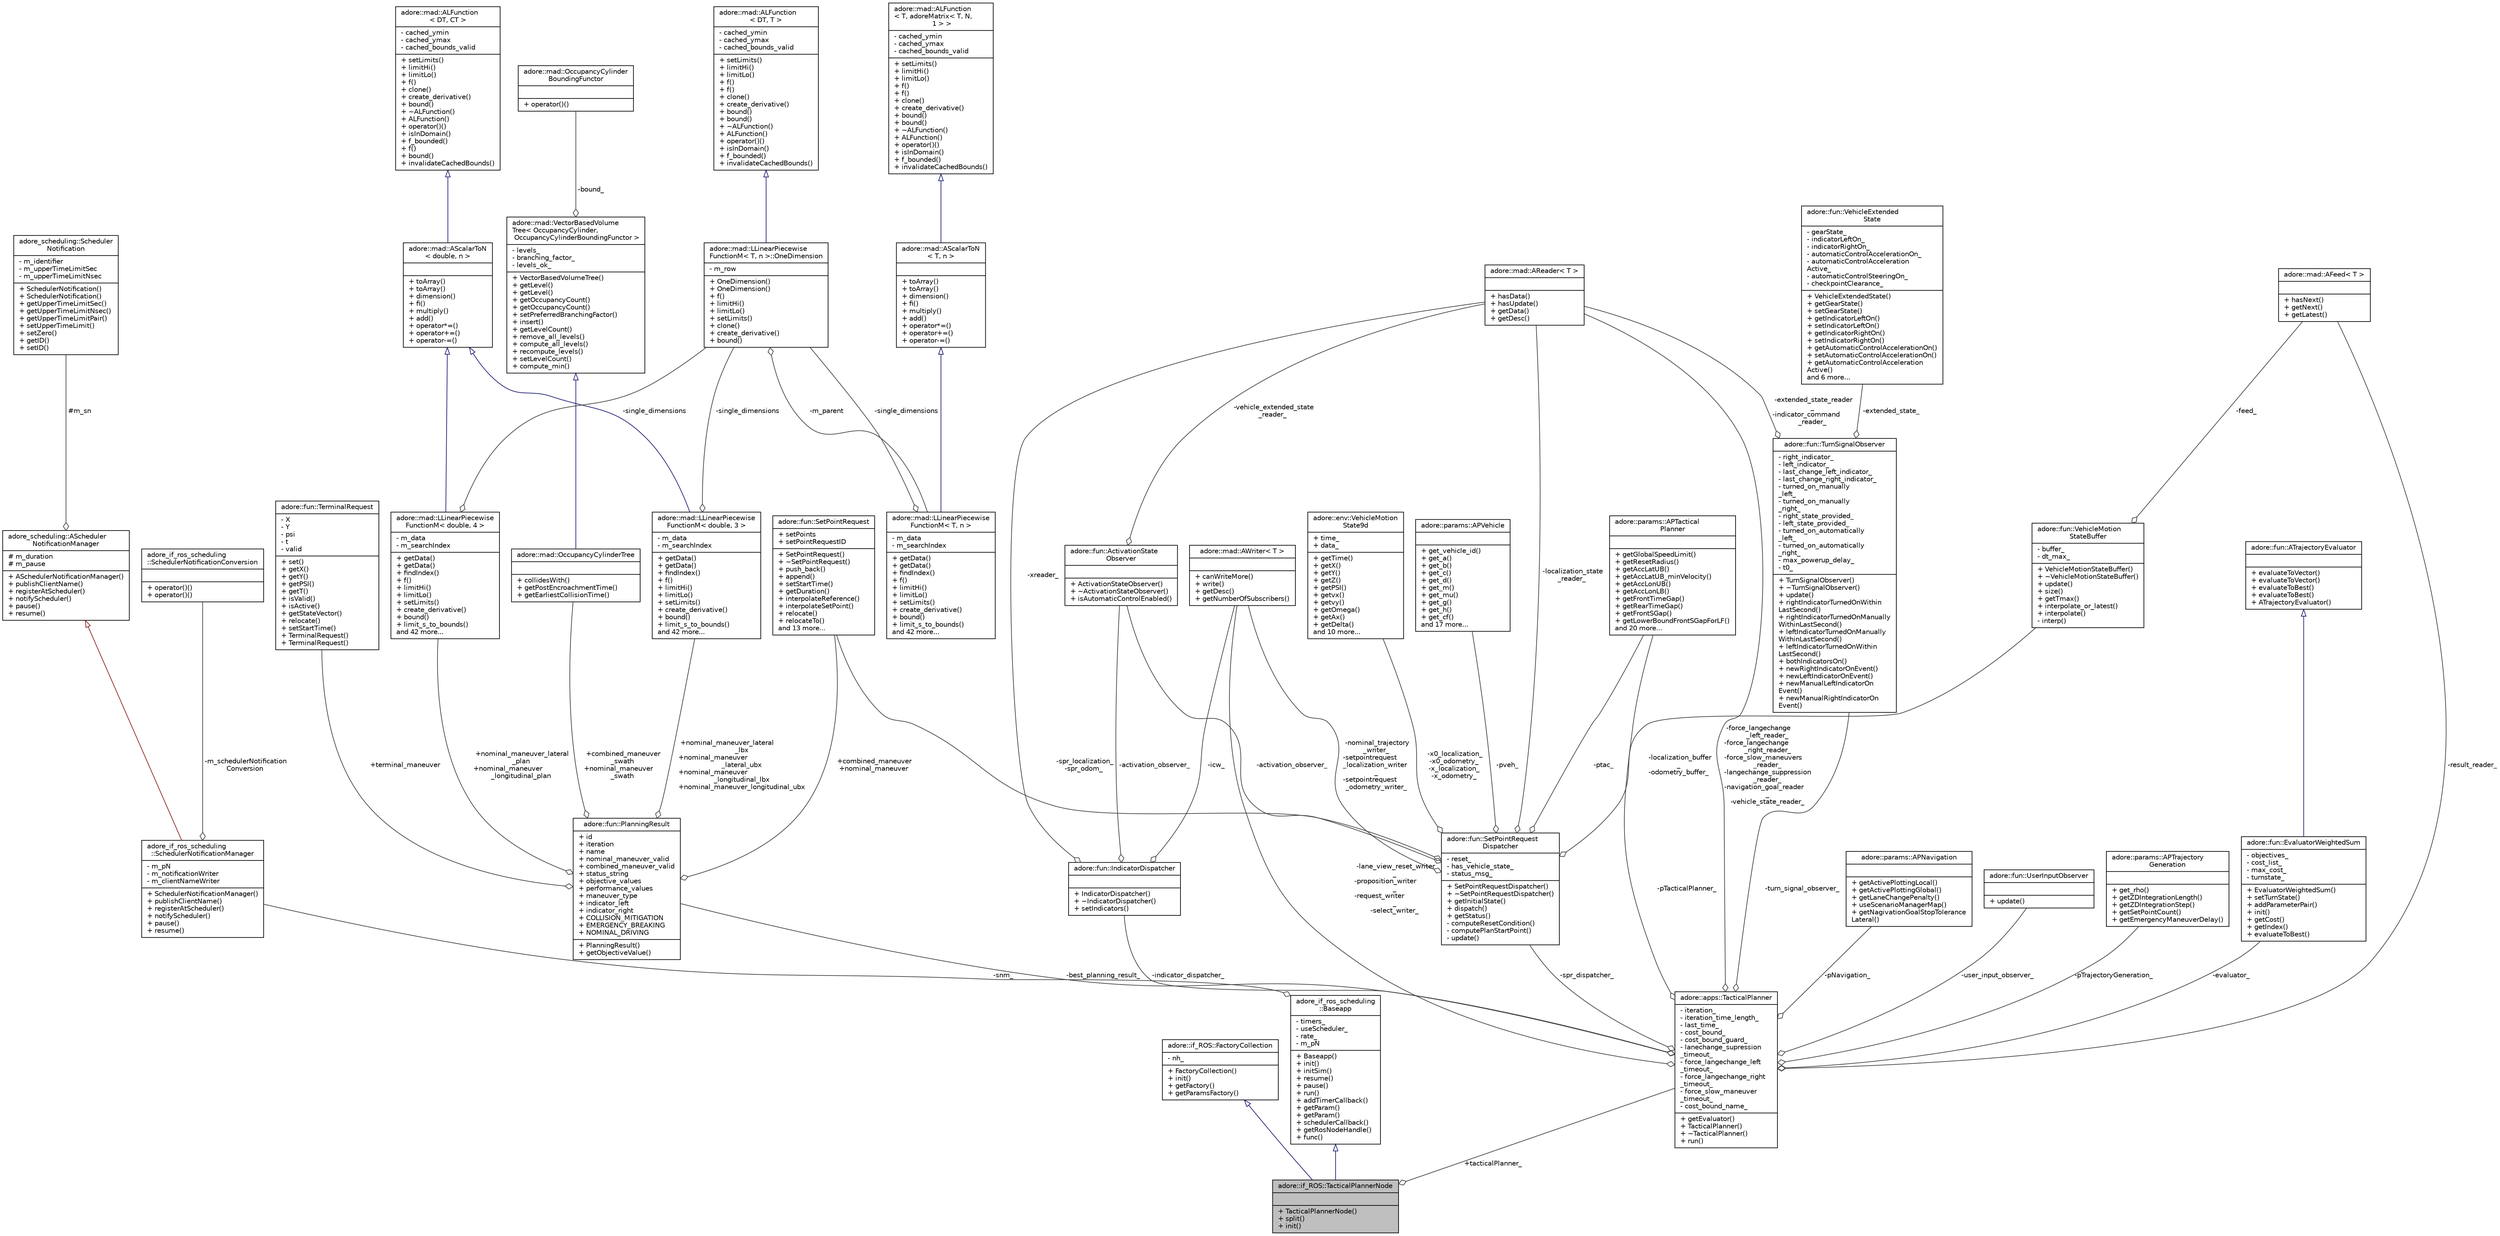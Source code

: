 digraph "adore::if_ROS::TacticalPlannerNode"
{
 // LATEX_PDF_SIZE
  edge [fontname="Helvetica",fontsize="10",labelfontname="Helvetica",labelfontsize="10"];
  node [fontname="Helvetica",fontsize="10",shape=record];
  Node1 [label="{adore::if_ROS::TacticalPlannerNode\n||+ TacticalPlannerNode()\l+ split()\l+ init()\l}",height=0.2,width=0.4,color="black", fillcolor="grey75", style="filled", fontcolor="black",tooltip=" "];
  Node2 -> Node1 [dir="back",color="midnightblue",fontsize="10",style="solid",arrowtail="onormal",fontname="Helvetica"];
  Node2 [label="{adore::if_ROS::FactoryCollection\n|- nh_\l|+ FactoryCollection()\l+ init()\l+ getFactory()\l+ getParamsFactory()\l}",height=0.2,width=0.4,color="black", fillcolor="white", style="filled",URL="$classadore_1_1if__ROS_1_1FactoryCollection.html",tooltip=" "];
  Node3 -> Node1 [dir="back",color="midnightblue",fontsize="10",style="solid",arrowtail="onormal",fontname="Helvetica"];
  Node3 [label="{adore_if_ros_scheduling\l::Baseapp\n|- timers_\l- useScheduler_\l- rate_\l- m_pN\l|+ Baseapp()\l+ init()\l+ initSim()\l+ resume()\l+ pause()\l+ run()\l+ addTimerCallback()\l+ getParam()\l+ getParam()\l+ schedulerCallback()\l+ getRosNodeHandle()\l+ func()\l}",height=0.2,width=0.4,color="black", fillcolor="white", style="filled",URL="$classadore__if__ros__scheduling_1_1Baseapp.html",tooltip=" "];
  Node4 -> Node3 [color="grey25",fontsize="10",style="solid",label=" -snm_" ,arrowhead="odiamond",fontname="Helvetica"];
  Node4 [label="{adore_if_ros_scheduling\l::SchedulerNotificationManager\n|- m_pN\l- m_notificationWriter\l- m_clientNameWriter\l|+ SchedulerNotificationManager()\l+ publishClientName()\l+ registerAtScheduler()\l+ notifyScheduler()\l+ pause()\l+ resume()\l}",height=0.2,width=0.4,color="black", fillcolor="white", style="filled",URL="$classadore__if__ros__scheduling_1_1SchedulerNotificationManager.html",tooltip=" "];
  Node5 -> Node4 [dir="back",color="firebrick4",fontsize="10",style="solid",arrowtail="onormal",fontname="Helvetica"];
  Node5 [label="{adore_scheduling::AScheduler\lNotificationManager\n|# m_duration\l# m_pause\l|+ ASchedulerNotificationManager()\l+ publishClientName()\l+ registerAtScheduler()\l+ notifyScheduler()\l+ pause()\l+ resume()\l}",height=0.2,width=0.4,color="black", fillcolor="white", style="filled",URL="$classadore__scheduling_1_1ASchedulerNotificationManager.html",tooltip=" "];
  Node6 -> Node5 [color="grey25",fontsize="10",style="solid",label=" #m_sn" ,arrowhead="odiamond",fontname="Helvetica"];
  Node6 [label="{adore_scheduling::Scheduler\lNotification\n|- m_identifier\l- m_upperTimeLimitSec\l- m_upperTimeLimitNsec\l|+ SchedulerNotification()\l+ SchedulerNotification()\l+ getUpperTimeLimitSec()\l+ getUpperTimeLimitNsec()\l+ getUpperTimeLimitPair()\l+ setUpperTimeLimit()\l+ setZero()\l+ getID()\l+ setID()\l}",height=0.2,width=0.4,color="black", fillcolor="white", style="filled",URL="$classadore__scheduling_1_1SchedulerNotification.html",tooltip=" "];
  Node7 -> Node4 [color="grey25",fontsize="10",style="solid",label=" -m_schedulerNotification\lConversion" ,arrowhead="odiamond",fontname="Helvetica"];
  Node7 [label="{adore_if_ros_scheduling\l::SchedulerNotificationConversion\n||+ operator()()\l+ operator()()\l}",height=0.2,width=0.4,color="black", fillcolor="white", style="filled",URL="$classadore__if__ros__scheduling_1_1SchedulerNotificationConversion.html",tooltip=" "];
  Node8 -> Node1 [color="grey25",fontsize="10",style="solid",label=" +tacticalPlanner_" ,arrowhead="odiamond",fontname="Helvetica"];
  Node8 [label="{adore::apps::TacticalPlanner\n|- iteration_\l- iteration_time_length_\l- last_time_\l- cost_bound_\l- cost_bound_guard_\l- lanechange_supression\l_timeout_\l- force_langechange_left\l_timeout_\l- force_langechange_right\l_timeout_\l- force_slow_maneuver\l_timeout_\l- cost_bound_name_\l|+ getEvaluator()\l+ TacticalPlanner()\l+ ~TacticalPlanner()\l+ run()\l}",height=0.2,width=0.4,color="black", fillcolor="white", style="filled",URL="$classadore_1_1apps_1_1TacticalPlanner.html",tooltip="Decision making and maneuver planning."];
  Node9 -> Node8 [color="grey25",fontsize="10",style="solid",label=" -pTrajectoryGeneration_" ,arrowhead="odiamond",fontname="Helvetica"];
  Node9 [label="{adore::params::APTrajectory\lGeneration\n||+ get_rho()\l+ getZDIntegrationLength()\l+ getZDIntegrationStep()\l+ getSetPointCount()\l+ getEmergencyManeuverDelay()\l}",height=0.2,width=0.4,color="black", fillcolor="white", style="filled",URL="$classadore_1_1params_1_1APTrajectoryGeneration.html",tooltip="abstract class containing parameters to configure the behaviour of trajectory generation"];
  Node10 -> Node8 [color="grey25",fontsize="10",style="solid",label=" -force_langechange\l_left_reader_\n-force_langechange\l_right_reader_\n-force_slow_maneuvers\l_reader_\n-langechange_suppression\l_reader_\n-navigation_goal_reader\l_\n-vehicle_state_reader_" ,arrowhead="odiamond",fontname="Helvetica"];
  Node10 [label="{adore::mad::AReader\< T \>\n||+ hasData()\l+ hasUpdate()\l+ getData()\l+ getDesc()\l}",height=0.2,width=0.4,color="black", fillcolor="white", style="filled",URL="$classadore_1_1mad_1_1AReader.html",tooltip=" "];
  Node11 -> Node8 [color="grey25",fontsize="10",style="solid",label=" -best_planning_result_" ,arrowhead="odiamond",fontname="Helvetica"];
  Node11 [label="{adore::fun::PlanningResult\n|+ id\l+ iteration\l+ name\l+ nominal_maneuver_valid\l+ combined_maneuver_valid\l+ status_string\l+ objective_values\l+ performance_values\l+ maneuver_type\l+ indicator_left\l+ indicator_right\l+ COLLISION_MITIGATION\l+ EMERGENCY_BREAKING\l+ NOMINAL_DRIVING\l|+ PlanningResult()\l+ getObjectiveValue()\l}",height=0.2,width=0.4,color="black", fillcolor="white", style="filled",URL="$structadore_1_1fun_1_1PlanningResult.html",tooltip=" "];
  Node12 -> Node11 [color="grey25",fontsize="10",style="solid",label=" +combined_maneuver\l_swath\n+nominal_maneuver\l_swath" ,arrowhead="odiamond",fontname="Helvetica"];
  Node12 [label="{adore::mad::OccupancyCylinderTree\n||+ collidesWith()\l+ getPostEncroachmentTime()\l+ getEarliestCollisionTime()\l}",height=0.2,width=0.4,color="black", fillcolor="white", style="filled",URL="$classadore_1_1mad_1_1OccupancyCylinderTree.html",tooltip=" "];
  Node13 -> Node12 [dir="back",color="midnightblue",fontsize="10",style="solid",arrowtail="onormal",fontname="Helvetica"];
  Node13 [label="{adore::mad::VectorBasedVolume\lTree\< OccupancyCylinder,\l OccupancyCylinderBoundingFunctor \>\n|- levels_\l- branching_factor_\l- levels_ok_\l|+ VectorBasedVolumeTree()\l+ getLevel()\l+ getLevel()\l+ getOccupancyCount()\l+ getOccupancyCount()\l+ setPreferredBranchingFactor()\l+ insert()\l+ getLevelCount()\l+ remove_all_levels()\l+ compute_all_levels()\l+ recompute_levels()\l+ setLevelCount()\l+ compute_min()\l}",height=0.2,width=0.4,color="black", fillcolor="white", style="filled",URL="$classadore_1_1mad_1_1VectorBasedVolumeTree.html",tooltip=" "];
  Node14 -> Node13 [color="grey25",fontsize="10",style="solid",label=" -bound_" ,arrowhead="odiamond",fontname="Helvetica"];
  Node14 [label="{adore::mad::OccupancyCylinder\lBoundingFunctor\n||+ operator()()\l}",height=0.2,width=0.4,color="black", fillcolor="white", style="filled",URL="$structadore_1_1mad_1_1OccupancyCylinderBoundingFunctor.html",tooltip=" "];
  Node15 -> Node11 [color="grey25",fontsize="10",style="solid",label=" +nominal_maneuver_lateral\l_lbx\n+nominal_maneuver\l_lateral_ubx\n+nominal_maneuver\l_longitudinal_lbx\n+nominal_maneuver_longitudinal_ubx" ,arrowhead="odiamond",fontname="Helvetica"];
  Node15 [label="{adore::mad::LLinearPiecewise\lFunctionM\< double, 3 \>\n|- m_data\l- m_searchIndex\l|+ getData()\l+ getData()\l+ findIndex()\l+ f()\l+ limitHi()\l+ limitLo()\l+ setLimits()\l+ create_derivative()\l+ bound()\l+ limit_s_to_bounds()\land 42 more...\l}",height=0.2,width=0.4,color="black", fillcolor="white", style="filled",URL="$classadore_1_1mad_1_1LLinearPiecewiseFunctionM.html",tooltip=" "];
  Node16 -> Node15 [dir="back",color="midnightblue",fontsize="10",style="solid",arrowtail="onormal",fontname="Helvetica"];
  Node16 [label="{adore::mad::AScalarToN\l\< double, n \>\n||+ toArray()\l+ toArray()\l+ dimension()\l+ fi()\l+ multiply()\l+ add()\l+ operator*=()\l+ operator+=()\l+ operator-=()\l}",height=0.2,width=0.4,color="black", fillcolor="white", style="filled",URL="$classadore_1_1mad_1_1AScalarToN.html",tooltip=" "];
  Node17 -> Node16 [dir="back",color="midnightblue",fontsize="10",style="solid",arrowtail="onormal",fontname="Helvetica"];
  Node17 [label="{adore::mad::ALFunction\l\< DT, CT \>\n|- cached_ymin\l- cached_ymax\l- cached_bounds_valid\l|+ setLimits()\l+ limitHi()\l+ limitLo()\l+ f()\l+ clone()\l+ create_derivative()\l+ bound()\l+ ~ALFunction()\l+ ALFunction()\l+ operator()()\l+ isInDomain()\l+ f_bounded()\l+ f()\l+ bound()\l+ invalidateCachedBounds()\l}",height=0.2,width=0.4,color="black", fillcolor="white", style="filled",URL="$classadore_1_1mad_1_1ALFunction.html",tooltip=" "];
  Node18 -> Node15 [color="grey25",fontsize="10",style="solid",label=" -single_dimensions" ,arrowhead="odiamond",fontname="Helvetica"];
  Node18 [label="{adore::mad::LLinearPiecewise\lFunctionM\< T, n \>::OneDimension\n|- m_row\l|+ OneDimension()\l+ OneDimension()\l+ f()\l+ limitHi()\l+ limitLo()\l+ setLimits()\l+ clone()\l+ create_derivative()\l+ bound()\l}",height=0.2,width=0.4,color="black", fillcolor="white", style="filled",URL="$classadore_1_1mad_1_1LLinearPiecewiseFunctionM_1_1OneDimension.html",tooltip=" "];
  Node19 -> Node18 [dir="back",color="midnightblue",fontsize="10",style="solid",arrowtail="onormal",fontname="Helvetica"];
  Node19 [label="{adore::mad::ALFunction\l\< DT, T \>\n|- cached_ymin\l- cached_ymax\l- cached_bounds_valid\l|+ setLimits()\l+ limitHi()\l+ limitLo()\l+ f()\l+ f()\l+ clone()\l+ create_derivative()\l+ bound()\l+ bound()\l+ ~ALFunction()\l+ ALFunction()\l+ operator()()\l+ isInDomain()\l+ f_bounded()\l+ invalidateCachedBounds()\l}",height=0.2,width=0.4,color="black", fillcolor="white", style="filled",URL="$classadore_1_1mad_1_1ALFunction.html",tooltip=" "];
  Node20 -> Node18 [color="grey25",fontsize="10",style="solid",label=" -m_parent" ,arrowhead="odiamond",fontname="Helvetica"];
  Node20 [label="{adore::mad::LLinearPiecewise\lFunctionM\< T, n \>\n|- m_data\l- m_searchIndex\l|+ getData()\l+ getData()\l+ findIndex()\l+ f()\l+ limitHi()\l+ limitLo()\l+ setLimits()\l+ create_derivative()\l+ bound()\l+ limit_s_to_bounds()\land 42 more...\l}",height=0.2,width=0.4,color="black", fillcolor="white", style="filled",URL="$classadore_1_1mad_1_1LLinearPiecewiseFunctionM.html",tooltip=" "];
  Node21 -> Node20 [dir="back",color="midnightblue",fontsize="10",style="solid",arrowtail="onormal",fontname="Helvetica"];
  Node21 [label="{adore::mad::AScalarToN\l\< T, n \>\n||+ toArray()\l+ toArray()\l+ dimension()\l+ fi()\l+ multiply()\l+ add()\l+ operator*=()\l+ operator+=()\l+ operator-=()\l}",height=0.2,width=0.4,color="black", fillcolor="white", style="filled",URL="$classadore_1_1mad_1_1AScalarToN.html",tooltip=" "];
  Node22 -> Node21 [dir="back",color="midnightblue",fontsize="10",style="solid",arrowtail="onormal",fontname="Helvetica"];
  Node22 [label="{adore::mad::ALFunction\l\< T, adoreMatrix\< T, N,\l 1 \> \>\n|- cached_ymin\l- cached_ymax\l- cached_bounds_valid\l|+ setLimits()\l+ limitHi()\l+ limitLo()\l+ f()\l+ f()\l+ clone()\l+ create_derivative()\l+ bound()\l+ bound()\l+ ~ALFunction()\l+ ALFunction()\l+ operator()()\l+ isInDomain()\l+ f_bounded()\l+ invalidateCachedBounds()\l}",height=0.2,width=0.4,color="black", fillcolor="white", style="filled",URL="$classadore_1_1mad_1_1ALFunction.html",tooltip=" "];
  Node18 -> Node20 [color="grey25",fontsize="10",style="solid",label=" -single_dimensions" ,arrowhead="odiamond",fontname="Helvetica"];
  Node23 -> Node11 [color="grey25",fontsize="10",style="solid",label=" +combined_maneuver\n+nominal_maneuver" ,arrowhead="odiamond",fontname="Helvetica"];
  Node23 [label="{adore::fun::SetPointRequest\n|+ setPoints\l+ setPointRequestID\l|+ SetPointRequest()\l+ ~SetPointRequest()\l+ push_back()\l+ append()\l+ setStartTime()\l+ getDuration()\l+ interpolateReference()\l+ interpolateSetPoint()\l+ relocate()\l+ relocateTo()\land 13 more...\l}",height=0.2,width=0.4,color="black", fillcolor="white", style="filled",URL="$classadore_1_1fun_1_1SetPointRequest.html",tooltip=" "];
  Node24 -> Node11 [color="grey25",fontsize="10",style="solid",label=" +nominal_maneuver_lateral\l_plan\n+nominal_maneuver\l_longitudinal_plan" ,arrowhead="odiamond",fontname="Helvetica"];
  Node24 [label="{adore::mad::LLinearPiecewise\lFunctionM\< double, 4 \>\n|- m_data\l- m_searchIndex\l|+ getData()\l+ getData()\l+ findIndex()\l+ f()\l+ limitHi()\l+ limitLo()\l+ setLimits()\l+ create_derivative()\l+ bound()\l+ limit_s_to_bounds()\land 42 more...\l}",height=0.2,width=0.4,color="black", fillcolor="white", style="filled",URL="$classadore_1_1mad_1_1LLinearPiecewiseFunctionM.html",tooltip=" "];
  Node16 -> Node24 [dir="back",color="midnightblue",fontsize="10",style="solid",arrowtail="onormal",fontname="Helvetica"];
  Node18 -> Node24 [color="grey25",fontsize="10",style="solid",label=" -single_dimensions" ,arrowhead="odiamond",fontname="Helvetica"];
  Node25 -> Node11 [color="grey25",fontsize="10",style="solid",label=" +terminal_maneuver" ,arrowhead="odiamond",fontname="Helvetica"];
  Node25 [label="{adore::fun::TerminalRequest\n|- X\l- Y\l- psi\l- t\l- valid\l|+ set()\l+ getX()\l+ getY()\l+ getPSI()\l+ getT()\l+ isValid()\l+ isActive()\l+ getStateVector()\l+ relocate()\l+ setStartTime()\l+ TerminalRequest()\l+ TerminalRequest()\l}",height=0.2,width=0.4,color="black", fillcolor="white", style="filled",URL="$classadore_1_1fun_1_1TerminalRequest.html",tooltip=" "];
  Node26 -> Node8 [color="grey25",fontsize="10",style="solid",label=" -evaluator_" ,arrowhead="odiamond",fontname="Helvetica"];
  Node26 [label="{adore::fun::EvaluatorWeightedSum\n|- objectives_\l- cost_list_\l- max_cost_\l- turnstate_\l|+ EvaluatorWeightedSum()\l+ setTurnState()\l+ addParameterPair()\l+ init()\l+ getCost()\l+ getIndex()\l+ evaluateToBest()\l}",height=0.2,width=0.4,color="black", fillcolor="white", style="filled",URL="$classadore_1_1fun_1_1EvaluatorWeightedSum.html",tooltip=" "];
  Node27 -> Node26 [dir="back",color="midnightblue",fontsize="10",style="solid",arrowtail="onormal",fontname="Helvetica"];
  Node27 [label="{adore::fun::ATrajectoryEvaluator\n||+ evaluateToVector()\l+ evaluateToVector()\l+ evaluateToBest()\l+ evaluateToBest()\l+ ATrajectoryEvaluator()\l}",height=0.2,width=0.4,color="black", fillcolor="white", style="filled",URL="$classadore_1_1fun_1_1ATrajectoryEvaluator.html",tooltip=" "];
  Node28 -> Node8 [color="grey25",fontsize="10",style="solid",label=" -indicator_dispatcher_" ,arrowhead="odiamond",fontname="Helvetica"];
  Node28 [label="{adore::fun::IndicatorDispatcher\n||+ IndicatorDispatcher()\l+ ~IndicatorDispatcher()\l+ setIndicators()\l}",height=0.2,width=0.4,color="black", fillcolor="white", style="filled",URL="$classadore_1_1fun_1_1IndicatorDispatcher.html",tooltip="Dispatches indicator command for maneuver, which is currently executed."];
  Node10 -> Node28 [color="grey25",fontsize="10",style="solid",label=" -xreader_" ,arrowhead="odiamond",fontname="Helvetica"];
  Node29 -> Node28 [color="grey25",fontsize="10",style="solid",label=" -icw_" ,arrowhead="odiamond",fontname="Helvetica"];
  Node29 [label="{adore::mad::AWriter\< T \>\n||+ canWriteMore()\l+ write()\l+ getDesc()\l+ getNumberOfSubscribers()\l}",height=0.2,width=0.4,color="black", fillcolor="white", style="filled",URL="$classadore_1_1mad_1_1AWriter.html",tooltip=" "];
  Node30 -> Node28 [color="grey25",fontsize="10",style="solid",label=" -activation_observer_" ,arrowhead="odiamond",fontname="Helvetica"];
  Node30 [label="{adore::fun::ActivationState\lObserver\n||+ ActivationStateObserver()\l+ ~ActivationStateObserver()\l+ isAutomaticControlEnabled()\l}",height=0.2,width=0.4,color="black", fillcolor="white", style="filled",URL="$classadore_1_1fun_1_1ActivationStateObserver.html",tooltip=" "];
  Node10 -> Node30 [color="grey25",fontsize="10",style="solid",label=" -vehicle_extended_state\l_reader_" ,arrowhead="odiamond",fontname="Helvetica"];
  Node31 -> Node8 [color="grey25",fontsize="10",style="solid",label=" -result_reader_" ,arrowhead="odiamond",fontname="Helvetica"];
  Node31 [label="{adore::mad::AFeed\< T \>\n||+ hasNext()\l+ getNext()\l+ getLatest()\l}",height=0.2,width=0.4,color="black", fillcolor="white", style="filled",URL="$classadore_1_1mad_1_1AFeed.html",tooltip=" "];
  Node29 -> Node8 [color="grey25",fontsize="10",style="solid",label=" -lane_view_reset_writer\l_\n-proposition_writer\l_\n-request_writer\l_\n-select_writer_" ,arrowhead="odiamond",fontname="Helvetica"];
  Node32 -> Node8 [color="grey25",fontsize="10",style="solid",label=" -pTacticalPlanner_" ,arrowhead="odiamond",fontname="Helvetica"];
  Node32 [label="{adore::params::APTactical\lPlanner\n||+ getGlobalSpeedLimit()\l+ getResetRadius()\l+ getAccLatUB()\l+ getAccLatUB_minVelocity()\l+ getAccLonUB()\l+ getAccLonLB()\l+ getFrontTimeGap()\l+ getRearTimeGap()\l+ getFrontSGap()\l+ getLowerBoundFrontSGapForLF()\land 20 more...\l}",height=0.2,width=0.4,color="black", fillcolor="white", style="filled",URL="$classadore_1_1params_1_1APTacticalPlanner.html",tooltip="abstract classs containing parameters to configure aspects and constraints of the tactical planner"];
  Node33 -> Node8 [color="grey25",fontsize="10",style="solid",label=" -pNavigation_" ,arrowhead="odiamond",fontname="Helvetica"];
  Node33 [label="{adore::params::APNavigation\n||+ getActivePlottingLocal()\l+ getActivePlottingGlobal()\l+ getLaneChangePenalty()\l+ useScenarioManagerMap()\l+ getNagivationGoalStopTolerance\lLateral()\l}",height=0.2,width=0.4,color="black", fillcolor="white", style="filled",URL="$classadore_1_1params_1_1APNavigation.html",tooltip="abstract class containing parameters which configure navigation behaviour"];
  Node34 -> Node8 [color="grey25",fontsize="10",style="solid",label=" -turn_signal_observer_" ,arrowhead="odiamond",fontname="Helvetica"];
  Node34 [label="{adore::fun::TurnSignalObserver\n|- right_indicator_\l- left_indicator_\l- last_change_left_indicator_\l- last_change_right_indicator_\l- turned_on_manually\l_left_\l- turned_on_manually\l_right_\l- right_state_provided_\l- left_state_provided_\l- turned_on_automatically\l_left_\l- turned_on_automatically\l_right_\l- max_powerup_delay_\l- t0_\l|+ TurnSignalObserver()\l+ ~TurnSignalObserver()\l+ update()\l+ rightIndicatorTurnedOnWithin\lLastSecond()\l+ rightIndicatorTurnedOnManually\lWithinLastSecond()\l+ leftIndicatorTurnedOnManually\lWithinLastSecond()\l+ leftIndicatorTurnedOnWithin\lLastSecond()\l+ bothIndicatorsOn()\l+ newRightIndicatorOnEvent()\l+ newLeftIndicatorOnEvent()\l+ newManualLeftIndicatorOn\lEvent()\l+ newManualRightIndicatorOn\lEvent()\l}",height=0.2,width=0.4,color="black", fillcolor="white", style="filled",URL="$classadore_1_1fun_1_1TurnSignalObserver.html",tooltip=" "];
  Node10 -> Node34 [color="grey25",fontsize="10",style="solid",label=" -extended_state_reader\l_\n-indicator_command\l_reader_" ,arrowhead="odiamond",fontname="Helvetica"];
  Node35 -> Node34 [color="grey25",fontsize="10",style="solid",label=" -extended_state_" ,arrowhead="odiamond",fontname="Helvetica"];
  Node35 [label="{adore::fun::VehicleExtended\lState\n|- gearState_\l- indicatorLeftOn_\l- indicatorRightOn_\l- automaticControlAccelerationOn_\l- automaticControlAcceleration\lActive_\l- automaticControlSteeringOn_\l- checkpointClearance_\l|+ VehicleExtendedState()\l+ getGearState()\l+ setGearState()\l+ getIndicatorLeftOn()\l+ setIndicatorLeftOn()\l+ getIndicatorRightOn()\l+ setIndicatorRightOn()\l+ getAutomaticControlAccelerationOn()\l+ setAutomaticControlAccelerationOn()\l+ getAutomaticControlAcceleration\lActive()\land 6 more...\l}",height=0.2,width=0.4,color="black", fillcolor="white", style="filled",URL="$classadore_1_1fun_1_1VehicleExtendedState.html",tooltip=" "];
  Node36 -> Node8 [color="grey25",fontsize="10",style="solid",label=" -spr_dispatcher_" ,arrowhead="odiamond",fontname="Helvetica"];
  Node36 [label="{adore::fun::SetPointRequest\lDispatcher\n|- reset_\l- has_vehicle_state_\l- status_msg_\l|+ SetPointRequestDispatcher()\l+ ~SetPointRequestDispatcher()\l+ getInitialState()\l+ dispatch()\l+ getStatus()\l- computeResetCondition()\l- computePlanStartPoint()\l- update()\l}",height=0.2,width=0.4,color="black", fillcolor="white", style="filled",URL="$classadore_1_1fun_1_1SetPointRequestDispatcher.html",tooltip="class helps to dispatch SetPointRequest to controller SetPointRequestDispatcher handles selection of ..."];
  Node10 -> Node36 [color="grey25",fontsize="10",style="solid",label=" -localization_state\l_reader_" ,arrowhead="odiamond",fontname="Helvetica"];
  Node37 -> Node36 [color="grey25",fontsize="10",style="solid",label=" -x0_localization_\n-x0_odometry_\n-x_localization_\n-x_odometry_" ,arrowhead="odiamond",fontname="Helvetica"];
  Node37 [label="{adore::env::VehicleMotion\lState9d\n|+ time_\l+ data_\l|+ getTime()\l+ getX()\l+ getY()\l+ getZ()\l+ getPSI()\l+ getvx()\l+ getvy()\l+ getOmega()\l+ getAx()\l+ getDelta()\land 10 more...\l}",height=0.2,width=0.4,color="black", fillcolor="white", style="filled",URL="$structadore_1_1env_1_1VehicleMotionState9d.html",tooltip="This struct holds the motion state of the vehicle in 9d."];
  Node38 -> Node36 [color="grey25",fontsize="10",style="solid",label=" -localization_buffer\l_\n-odometry_buffer_" ,arrowhead="odiamond",fontname="Helvetica"];
  Node38 [label="{adore::fun::VehicleMotion\lStateBuffer\n|- buffer_\l- dt_max_\l|+ VehicleMotionStateBuffer()\l+ ~VehicleMotionStateBuffer()\l+ update()\l+ size()\l+ getTmax()\l+ interpolate_or_latest()\l+ interpolate()\l- interp()\l}",height=0.2,width=0.4,color="black", fillcolor="white", style="filled",URL="$classadore_1_1fun_1_1VehicleMotionStateBuffer.html",tooltip="Buffers and interpolates vehicle positions."];
  Node31 -> Node38 [color="grey25",fontsize="10",style="solid",label=" -feed_" ,arrowhead="odiamond",fontname="Helvetica"];
  Node39 -> Node36 [color="grey25",fontsize="10",style="solid",label=" -pveh_" ,arrowhead="odiamond",fontname="Helvetica"];
  Node39 [label="{adore::params::APVehicle\n||+ get_vehicle_id()\l+ get_a()\l+ get_b()\l+ get_c()\l+ get_d()\l+ get_m()\l+ get_mu()\l+ get_g()\l+ get_h()\l+ get_cf()\land 17 more...\l}",height=0.2,width=0.4,color="black", fillcolor="white", style="filled",URL="$classadore_1_1params_1_1APVehicle.html",tooltip="abstract class for vehicle configuration related paremeters"];
  Node29 -> Node36 [color="grey25",fontsize="10",style="solid",label=" -nominal_trajectory\l_writer_\n-setpointrequest\l_localization_writer\l_\n-setpointrequest\l_odometry_writer_" ,arrowhead="odiamond",fontname="Helvetica"];
  Node32 -> Node36 [color="grey25",fontsize="10",style="solid",label=" -ptac_" ,arrowhead="odiamond",fontname="Helvetica"];
  Node23 -> Node36 [color="grey25",fontsize="10",style="solid",label=" -spr_localization_\n-spr_odom_" ,arrowhead="odiamond",fontname="Helvetica"];
  Node30 -> Node36 [color="grey25",fontsize="10",style="solid",label=" -activation_observer_" ,arrowhead="odiamond",fontname="Helvetica"];
  Node40 -> Node8 [color="grey25",fontsize="10",style="solid",label=" -user_input_observer_" ,arrowhead="odiamond",fontname="Helvetica"];
  Node40 [label="{adore::fun::UserInputObserver\n||+ update()\l}",height=0.2,width=0.4,color="black", fillcolor="white", style="filled",URL="$classadore_1_1fun_1_1UserInputObserver.html",tooltip=" "];
}
